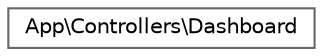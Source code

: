 digraph "Graphical Class Hierarchy"
{
 // LATEX_PDF_SIZE
  bgcolor="transparent";
  edge [fontname=Helvetica,fontsize=10,labelfontname=Helvetica,labelfontsize=10];
  node [fontname=Helvetica,fontsize=10,shape=box,height=0.2,width=0.4];
  rankdir="LR";
  Node0 [id="Node000000",label="App\\Controllers\\Dashboard",height=0.2,width=0.4,color="grey40", fillcolor="white", style="filled",URL="$classApp_1_1Controllers_1_1Dashboard.html",tooltip=" "];
}
